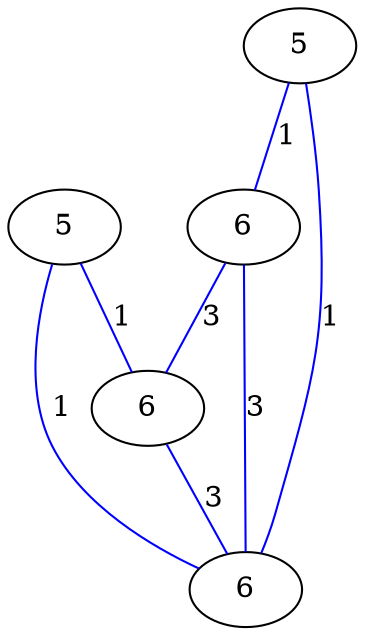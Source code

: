 graph G {
	0 [label="5"];
	1 [label="5"];
	2 [label="6"];
	3 [label="6"];
	4 [label="6"];
	0 -- 3 [label="1", color=blue];
	0 -- 4 [label="1", color=blue];
	1 -- 2 [label="1", color=blue];
	1 -- 4 [label="1", color=blue];
	2 -- 3 [label="3", color=blue];
	2 -- 4 [label="3", color=blue];
	3 -- 4 [label="3", color=blue];
}